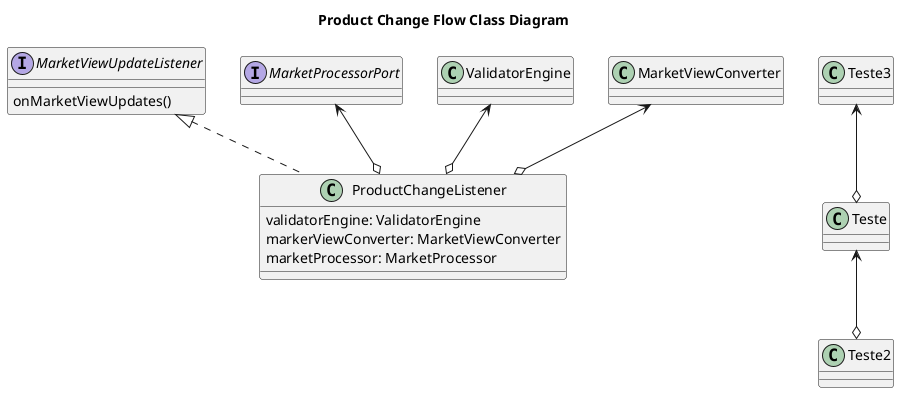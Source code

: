 @startuml
skinparam backgroundColor white

title Product Change Flow Class Diagram

class ProductChangeListener{
validatorEngine: ValidatorEngine
markerViewConverter: MarketViewConverter
marketProcessor: MarketProcessor
}

interface MarketViewUpdateListener{
onMarketViewUpdates()
}

interface MarketProcessorPort{
}

MarketViewUpdateListener <|.. ProductChangeListener
ValidatorEngine <--o ProductChangeListener
MarketViewConverter <--o ProductChangeListener
MarketProcessorPort <--o ProductChangeListener
Teste3 <--o Teste
Teste <--o Teste2

@enduml